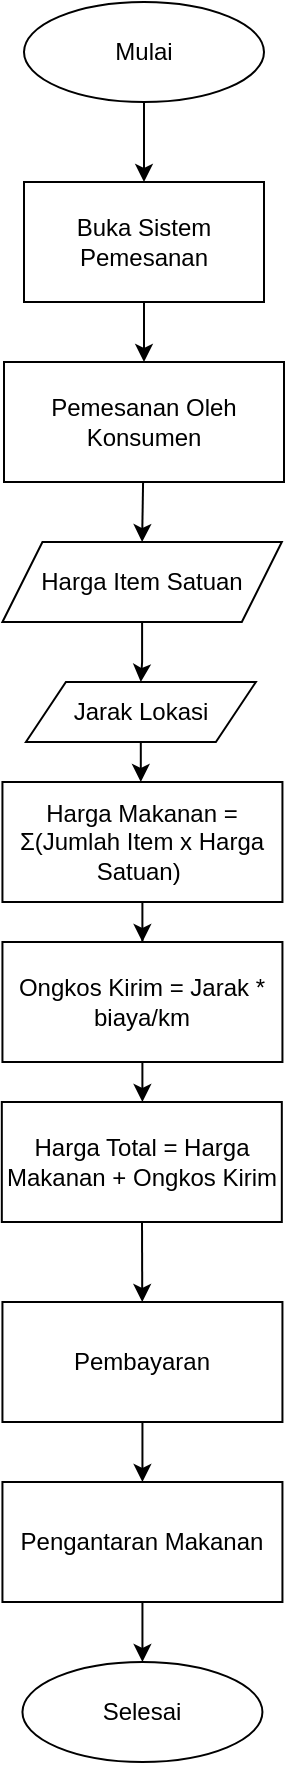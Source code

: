 <mxfile>
    <diagram id="11_T91cfJrXoL4dxtjla" name="Page-1">
        <mxGraphModel dx="2467" dy="1029" grid="1" gridSize="10" guides="1" tooltips="1" connect="1" arrows="1" fold="1" page="1" pageScale="1" pageWidth="3300" pageHeight="4681" math="0" shadow="0">
            <root>
                <mxCell id="0"/>
                <mxCell id="1" parent="0"/>
                <mxCell id="11" value="" style="edgeStyle=none;html=1;" edge="1" parent="1" source="12" target="21">
                    <mxGeometry relative="1" as="geometry"/>
                </mxCell>
                <mxCell id="12" value="Mulai" style="ellipse;whiteSpace=wrap;html=1;" vertex="1" parent="1">
                    <mxGeometry x="320" y="80" width="120" height="50" as="geometry"/>
                </mxCell>
                <mxCell id="13" value="" style="edgeStyle=none;html=1;entryX=0.5;entryY=0;entryDx=0;entryDy=0;" edge="1" parent="1" source="14" target="23">
                    <mxGeometry relative="1" as="geometry"/>
                </mxCell>
                <mxCell id="14" value="Pemesanan Oleh Konsumen" style="whiteSpace=wrap;html=1;" vertex="1" parent="1">
                    <mxGeometry x="310" y="260" width="140" height="60" as="geometry"/>
                </mxCell>
                <mxCell id="15" value="" style="edgeStyle=none;html=1;" edge="1" parent="1" source="16" target="18">
                    <mxGeometry relative="1" as="geometry"/>
                </mxCell>
                <mxCell id="16" value="Pembayaran" style="whiteSpace=wrap;html=1;" vertex="1" parent="1">
                    <mxGeometry x="309.22" y="730" width="140" height="60" as="geometry"/>
                </mxCell>
                <mxCell id="17" value="" style="edgeStyle=none;html=1;" edge="1" parent="1" source="18" target="19">
                    <mxGeometry relative="1" as="geometry"/>
                </mxCell>
                <mxCell id="18" value="Pengantaran Makanan" style="whiteSpace=wrap;html=1;" vertex="1" parent="1">
                    <mxGeometry x="309.22" y="820" width="140" height="60" as="geometry"/>
                </mxCell>
                <mxCell id="19" value="Selesai" style="ellipse;whiteSpace=wrap;html=1;" vertex="1" parent="1">
                    <mxGeometry x="319.22" y="910" width="120" height="50" as="geometry"/>
                </mxCell>
                <mxCell id="20" value="" style="edgeStyle=none;html=1;" edge="1" parent="1" source="21" target="14">
                    <mxGeometry relative="1" as="geometry"/>
                </mxCell>
                <mxCell id="21" value="Buka Sistem Pemesanan" style="whiteSpace=wrap;html=1;" vertex="1" parent="1">
                    <mxGeometry x="320" y="170" width="120" height="60" as="geometry"/>
                </mxCell>
                <mxCell id="22" value="" style="edgeStyle=orthogonalEdgeStyle;rounded=0;orthogonalLoop=1;jettySize=auto;html=1;" edge="1" parent="1" source="23" target="25">
                    <mxGeometry relative="1" as="geometry"/>
                </mxCell>
                <mxCell id="23" value="Harga Item Satuan" style="shape=parallelogram;perimeter=parallelogramPerimeter;whiteSpace=wrap;html=1;fixedSize=1;rounded=0;" vertex="1" parent="1">
                    <mxGeometry x="309.22" y="350" width="139.69" height="40" as="geometry"/>
                </mxCell>
                <mxCell id="24" value="" style="edgeStyle=orthogonalEdgeStyle;rounded=0;orthogonalLoop=1;jettySize=auto;html=1;" edge="1" parent="1" source="25" target="29">
                    <mxGeometry relative="1" as="geometry"/>
                </mxCell>
                <mxCell id="25" value="Jarak Lokasi" style="shape=parallelogram;perimeter=parallelogramPerimeter;whiteSpace=wrap;html=1;fixedSize=1;rounded=0;" vertex="1" parent="1">
                    <mxGeometry x="320.95" y="420" width="114.99" height="30" as="geometry"/>
                </mxCell>
                <mxCell id="26" value="" style="edgeStyle=orthogonalEdgeStyle;rounded=0;orthogonalLoop=1;jettySize=auto;html=1;" edge="1" parent="1" source="27">
                    <mxGeometry relative="1" as="geometry">
                        <mxPoint x="378.449" y="630" as="targetPoint"/>
                    </mxGeometry>
                </mxCell>
                <mxCell id="27" value="Ongkos Kirim = Jarak * biaya/km" style="whiteSpace=wrap;html=1;rounded=0;" vertex="1" parent="1">
                    <mxGeometry x="309.22" y="550" width="140" height="60" as="geometry"/>
                </mxCell>
                <mxCell id="28" value="" style="edgeStyle=orthogonalEdgeStyle;rounded=0;orthogonalLoop=1;jettySize=auto;html=1;" edge="1" parent="1" source="29" target="27">
                    <mxGeometry relative="1" as="geometry"/>
                </mxCell>
                <mxCell id="29" value="Harga Makanan =&lt;br&gt;Σ(Jumlah Item x Harga Satuan)&amp;nbsp;" style="rounded=0;whiteSpace=wrap;html=1;" vertex="1" parent="1">
                    <mxGeometry x="309.22" y="470" width="140" height="60" as="geometry"/>
                </mxCell>
                <mxCell id="30" value="" style="edgeStyle=none;html=1;" edge="1" parent="1" source="31" target="16">
                    <mxGeometry relative="1" as="geometry"/>
                </mxCell>
                <mxCell id="31" value="Harga Total = Harga Makanan + Ongkos Kirim" style="whiteSpace=wrap;html=1;rounded=0;" vertex="1" parent="1">
                    <mxGeometry x="308.91" y="630" width="140" height="60" as="geometry"/>
                </mxCell>
            </root>
        </mxGraphModel>
    </diagram>
</mxfile>